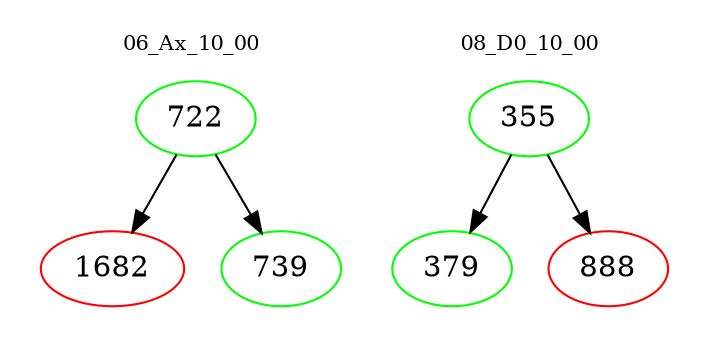 digraph{
subgraph cluster_0 {
color = white
label = "06_Ax_10_00";
fontsize=10;
T0_722 [label="722", color="green"]
T0_722 -> T0_1682 [color="black"]
T0_1682 [label="1682", color="red"]
T0_722 -> T0_739 [color="black"]
T0_739 [label="739", color="green"]
}
subgraph cluster_1 {
color = white
label = "08_D0_10_00";
fontsize=10;
T1_355 [label="355", color="green"]
T1_355 -> T1_379 [color="black"]
T1_379 [label="379", color="green"]
T1_355 -> T1_888 [color="black"]
T1_888 [label="888", color="red"]
}
}
